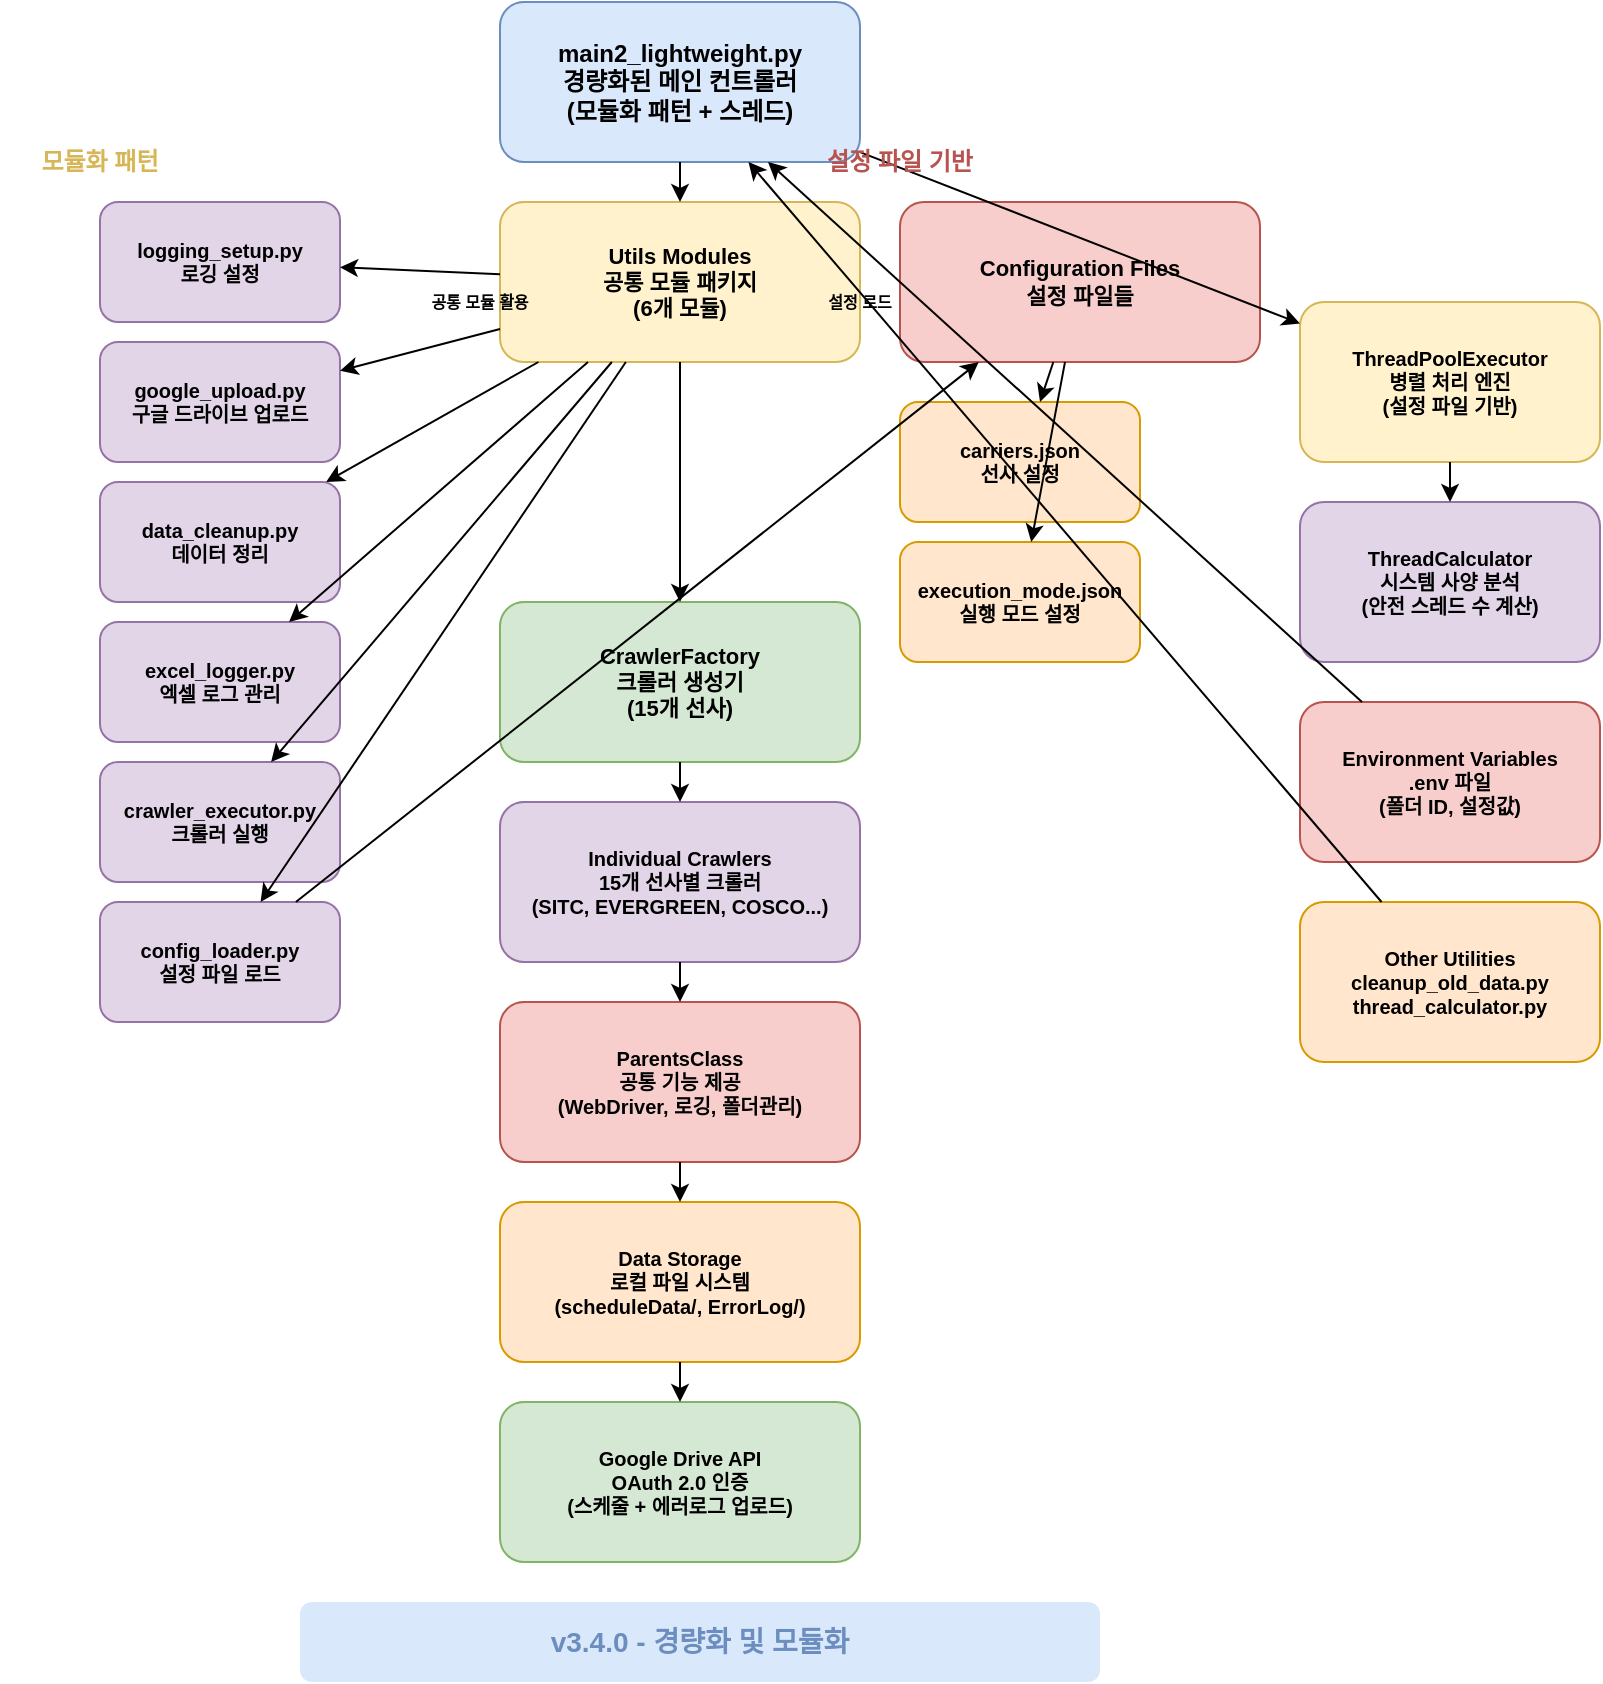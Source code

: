 <?xml version="1.0" encoding="UTF-8"?>
<mxfile version="22.1.16" type="device">
  <diagram name="RPA_Crawling_Architecture_v3.4.0" id="architecture">
    <mxGraphModel dx="1422" dy="794" grid="1" gridSize="10" guides="1" tooltips="1" connect="1" arrows="1" fold="1" page="1" pageScale="1" pageWidth="1400" pageHeight="1000" math="0" shadow="0">
      <root>
        <mxCell id="0" />
        <mxCell id="1" parent="0" />
        
        <!-- 메인 컨트롤러 (경량화된 버전) -->
        <mxCell id="main" value="main2_lightweight.py&#xa;경량화된 메인 컨트롤러&#xa;(모듈화 패턴 + 스레드)" style="rounded=1;whiteSpace=wrap;html=1;fillColor=#dae8fc;strokeColor=#6c8ebf;fontSize=12;fontStyle=1;" vertex="1" parent="1">
          <mxGeometry x="600" y="50" width="180" height="80" as="geometry" />
        </mxCell>
        
        <!-- Utils Modules (공통 모듈) -->
        <mxCell id="utils" value="Utils Modules&#xa;공통 모듈 패키지&#xa;(6개 모듈)" style="rounded=1;whiteSpace=wrap;html=1;fillColor=#fff2cc;strokeColor=#d6b656;fontSize=11;fontStyle=1;" vertex="1" parent="1">
          <mxGeometry x="600" y="150" width="180" height="80" as="geometry" />
        </mxCell>
        
        <!-- 개별 Utils 모듈들 -->
        <mxCell id="logging" value="logging_setup.py&#xa;로깅 설정" style="rounded=1;whiteSpace=wrap;html=1;fillColor=#e1d5e7;strokeColor=#9673a6;fontSize=10;fontStyle=1;" vertex="1" parent="1">
          <mxGeometry x="400" y="150" width="120" height="60" as="geometry" />
        </mxCell>
        
        <mxCell id="google" value="google_upload.py&#xa;구글 드라이브 업로드" style="rounded=1;whiteSpace=wrap;html=1;fillColor=#e1d5e7;strokeColor=#9673a6;fontSize=10;fontStyle=1;" vertex="1" parent="1">
          <mxGeometry x="400" y="220" width="120" height="60" as="geometry" />
        </mxCell>
        
        <mxCell id="cleanup" value="data_cleanup.py&#xa;데이터 정리" style="rounded=1;whiteSpace=wrap;html=1;fillColor=#e1d5e7;strokeColor=#9673a6;fontSize=10;fontStyle=1;" vertex="1" parent="1">
          <mxGeometry x="400" y="290" width="120" height="60" as="geometry" />
        </mxCell>
        
        <mxCell id="excel" value="excel_logger.py&#xa;엑셀 로그 관리" style="rounded=1;whiteSpace=wrap;html=1;fillColor=#e1d5e7;strokeColor=#9673a6;fontSize=10;fontStyle=1;" vertex="1" parent="1">
          <mxGeometry x="400" y="360" width="120" height="60" as="geometry" />
        </mxCell>
        
        <mxCell id="executor" value="crawler_executor.py&#xa;크롤러 실행" style="rounded=1;whiteSpace=wrap;html=1;fillColor=#e1d5e7;strokeColor=#9673a6;fontSize=10;fontStyle=1;" vertex="1" parent="1">
          <mxGeometry x="400" y="430" width="120" height="60" as="geometry" />
        </mxCell>
        
        <mxCell id="config" value="config_loader.py&#xa;설정 파일 로드" style="rounded=1;whiteSpace=wrap;html=1;fillColor=#e1d5e7;strokeColor=#9673a6;fontSize=10;fontStyle=1;" vertex="1" parent="1">
          <mxGeometry x="400" y="500" width="120" height="60" as="geometry" />
        </mxCell>
        
        <!-- 설정 파일들 -->
        <mxCell id="config_files" value="Configuration Files&#xa;설정 파일들" style="rounded=1;whiteSpace=wrap;html=1;fillColor=#f8cecc;strokeColor=#b85450;fontSize=11;fontStyle=1;" vertex="1" parent="1">
          <mxGeometry x="800" y="150" width="180" height="80" as="geometry" />
        </mxCell>
        
        <mxCell id="carriers_json" value="carriers.json&#xa;선사 설정" style="rounded=1;whiteSpace=wrap;html=1;fillColor=#ffe6cc;strokeColor=#d79b00;fontSize=10;fontStyle=1;" vertex="1" parent="1">
          <mxGeometry x="800" y="250" width="120" height="60" as="geometry" />
        </mxCell>
        
        <mxCell id="execution_json" value="execution_mode.json&#xa;실행 모드 설정" style="rounded=1;whiteSpace=wrap;html=1;fillColor=#ffe6cc;strokeColor=#d79b00;fontSize=10;fontStyle=1;" vertex="1" parent="1">
          <mxGeometry x="800" y="320" width="120" height="60" as="geometry" />
        </mxCell>
        
        <!-- 크롤러 팩토리 -->
        <mxCell id="factory" value="CrawlerFactory&#xa;크롤러 생성기&#xa;(15개 선사)" style="rounded=1;whiteSpace=wrap;html=1;fillColor=#d5e8d4;strokeColor=#82b366;fontSize=11;fontStyle=1;" vertex="1" parent="1">
          <mxGeometry x="600" y="350" width="180" height="80" as="geometry" />
        </mxCell>
        
        <!-- 개별 크롤러들 -->
        <mxCell id="crawlers" value="Individual Crawlers&#xa;15개 선사별 크롤러&#xa;(SITC, EVERGREEN, COSCO...)" style="rounded=1;whiteSpace=wrap;html=1;fillColor=#e1d5e7;strokeColor=#9673a6;fontSize=10;fontStyle=1;" vertex="1" parent="1">
          <mxGeometry x="600" y="450" width="180" height="80" as="geometry" />
        </mxCell>
        
        <!-- 부모 클래스 -->
        <mxCell id="base" value="ParentsClass&#xa;공통 기능 제공&#xa;(WebDriver, 로깅, 폴더관리)" style="rounded=1;whiteSpace=wrap;html=1;fillColor=#f8cecc;strokeColor=#b85450;fontSize=10;fontStyle=1;" vertex="1" parent="1">
          <mxGeometry x="600" y="550" width="180" height="80" as="geometry" />
        </mxCell>
        
        <!-- 데이터 저장소 -->
        <mxCell id="storage" value="Data Storage&#xa;로컬 파일 시스템&#xa;(scheduleData/, ErrorLog/)" style="rounded=1;whiteSpace=wrap;html=1;fillColor=#ffe6cc;strokeColor=#d79b00;fontSize=10;fontStyle=1;" vertex="1" parent="1">
          <mxGeometry x="600" y="650" width="180" height="80" as="geometry" />
        </mxCell>
        
        <!-- 구글 드라이브 -->
        <mxCell id="gdrive" value="Google Drive API&#xa;OAuth 2.0 인증&#xa;(스케줄 + 에러로그 업로드)" style="rounded=1;whiteSpace=wrap;html=1;fillColor=#d5e8d4;strokeColor=#82b366;fontSize=10;fontStyle=1;" vertex="1" parent="1">
          <mxGeometry x="600" y="750" width="180" height="80" as="geometry" />
        </mxCell>
        
        <!-- 스레드 풀 -->
        <mxCell id="threadpool" value="ThreadPoolExecutor&#xa;병렬 처리 엔진&#xa;(설정 파일 기반)" style="rounded=1;whiteSpace=wrap;html=1;fillColor=#fff2cc;strokeColor=#d6b656;fontSize=10;fontStyle=1;" vertex="1" parent="1">
          <mxGeometry x="1000" y="200" width="150" height="80" as="geometry" />
        </mxCell>
        
        <!-- 스레드 계산기 -->
        <mxCell id="calculator" value="ThreadCalculator&#xa;시스템 사양 분석&#xa;(안전 스레드 수 계산)" style="rounded=1;whiteSpace=wrap;html=1;fillColor=#e1d5e7;strokeColor=#9673a6;fontSize=10;fontStyle=1;" vertex="1" parent="1">
          <mxGeometry x="1000" y="300" width="150" height="80" as="geometry" />
        </mxCell>
        
        <!-- 환경 변수 -->
        <mxCell id="env" value="Environment Variables&#xa;.env 파일&#xa;(폴더 ID, 설정값)" style="rounded=1;whiteSpace=wrap;html=1;fillColor=#f8cecc;strokeColor=#b85450;fontSize=10;fontStyle=1;" vertex="1" parent="1">
          <mxGeometry x="1000" y="400" width="150" height="80" as="geometry" />
        </mxCell>
        
        <!-- 기타 유틸리티 -->
        <mxCell id="other_utils" value="Other Utilities&#xa;cleanup_old_data.py&#xa;thread_calculator.py" style="rounded=1;whiteSpace=wrap;html=1;fillColor=#ffe6cc;strokeColor=#d79b00;fontSize=10;fontStyle=1;" vertex="1" parent="1">
          <mxGeometry x="1000" y="500" width="150" height="80" as="geometry" />
        </mxCell>
        
        <!-- 연결선들 - 메인 플로우 -->
        <mxCell id="edge1" edge="1" parent="1" source="main" target="utils">
          <mxGeometry relative="1" as="geometry" />
        </mxCell>
        
        <mxCell id="edge2" edge="1" parent="1" source="utils" target="factory">
          <mxGeometry relative="1" as="geometry" />
        </mxCell>
        
        <mxCell id="edge3" edge="1" parent="1" source="factory" target="crawlers">
          <mxGeometry relative="1" as="geometry" />
        </mxCell>
        
        <mxCell id="edge4" edge="1" parent="1" source="crawlers" target="base">
          <mxGeometry relative="1" as="geometry" />
        </mxCell>
        
        <mxCell id="edge5" edge="1" parent="1" source="base" target="storage">
          <mxGeometry relative="1" as="geometry" />
        </mxCell>
        
        <mxCell id="edge6" edge="1" parent="1" source="storage" target="gdrive">
          <mxGeometry relative="1" as="geometry" />
        </mxCell>
        
        <!-- Utils 모듈들 연결 -->
        <mxCell id="edge7" edge="1" parent="1" source="utils" target="logging">
          <mxGeometry relative="1" as="geometry" />
        </mxCell>
        
        <mxCell id="edge8" edge="1" parent="1" source="utils" target="google">
          <mxGeometry relative="1" as="geometry" />
        </mxCell>
        
        <mxCell id="edge9" edge="1" parent="1" source="utils" target="cleanup">
          <mxGeometry relative="1" as="geometry" />
        </mxCell>
        
        <mxCell id="edge10" edge="1" parent="1" source="utils" target="excel">
          <mxGeometry relative="1" as="geometry" />
        </mxCell>
        
        <mxCell id="edge11" edge="1" parent="1" source="utils" target="executor">
          <mxGeometry relative="1" as="geometry" />
        </mxCell>
        
        <mxCell id="edge12" edge="1" parent="1" source="utils" target="config">
          <mxGeometry relative="1" as="geometry" />
        </mxCell>
        
        <!-- 설정 파일 연결 -->
        <mxCell id="edge13" edge="1" parent="1" source="config" target="config_files">
          <mxGeometry relative="1" as="geometry" />
        </mxCell>
        
        <mxCell id="edge14" edge="1" parent="1" source="config_files" target="carriers_json">
          <mxGeometry relative="1" as="geometry" />
        </mxCell>
        
        <mxCell id="edge15" edge="1" parent="1" source="config_files" target="execution_json">
          <mxGeometry relative="1" as="geometry" />
        </mxCell>
        
        <!-- 스레드 관련 연결 -->
        <mxCell id="edge16" edge="1" parent="1" source="main" target="threadpool">
          <mxGeometry relative="1" as="geometry" />
        </mxCell>
        
        <mxCell id="edge17" edge="1" parent="1" source="threadpool" target="calculator">
          <mxGeometry relative="1" as="geometry" />
        </mxCell>
        
        <mxCell id="edge18" edge="1" parent="1" source="env" target="main">
          <mxGeometry relative="1" as="geometry" />
        </mxCell>
        
        <mxCell id="edge19" edge="1" parent="1" source="other_utils" target="main">
          <mxGeometry relative="1" as="geometry" />
        </mxCell>
        
        <!-- 모듈화 패턴 레이블 -->
        <mxCell id="label1" value="모듈화 패턴" style="text;html=1;strokeColor=none;fillColor=none;align=center;verticalAlign=middle;whiteSpace=wrap;rounded=0;fontSize=12;fontStyle=1;fontColor=#d6b656;" vertex="1" parent="1">
          <mxGeometry x="350" y="120" width="100" height="20" as="geometry" />
        </mxCell>
        
        <mxCell id="label2" value="설정 파일 기반" style="text;html=1;strokeColor=none;fillColor=none;align=center;verticalAlign=middle;whiteSpace=wrap;rounded=0;fontSize=12;fontStyle=1;fontColor=#b85450;" vertex="1" parent="1">
          <mxGeometry x="750" y="120" width="100" height="20" as="geometry" />
        </mxCell>
        
        <mxCell id="label3" value="공통 모듈 활용" style="text;html=1;strokeColor=none;fillColor=none;align=center;verticalAlign=middle;whiteSpace=wrap;rounded=0;fontSize=8;fontStyle=1;" vertex="1" parent="1">
          <mxGeometry x="550" y="190" width="80" height="20" as="geometry" />
        </mxCell>
        
        <mxCell id="label4" value="설정 로드" style="text;html=1;strokeColor=none;fillColor=none;align=center;verticalAlign=middle;whiteSpace=wrap;rounded=0;fontSize=8;fontStyle=1;" vertex="1" parent="1">
          <mxGeometry x="750" y="190" width="60" height="20" as="geometry" />
        </mxCell>
        
        <!-- 버전 정보 -->
        <mxCell id="version" value="v3.4.0 - 경량화 및 모듈화" style="text;html=1;strokeColor=none;fillColor=#dae8fc;align=center;verticalAlign=middle;whiteSpace=wrap;rounded=1;fontSize=14;fontStyle=1;fontColor=#6c8ebf;" vertex="1" parent="1">
          <mxGeometry x="500" y="850" width="400" height="40" as="geometry" />
        </mxCell>
        
      </root>
    </mxGraphModel>
  </diagram>
</mxfile>
